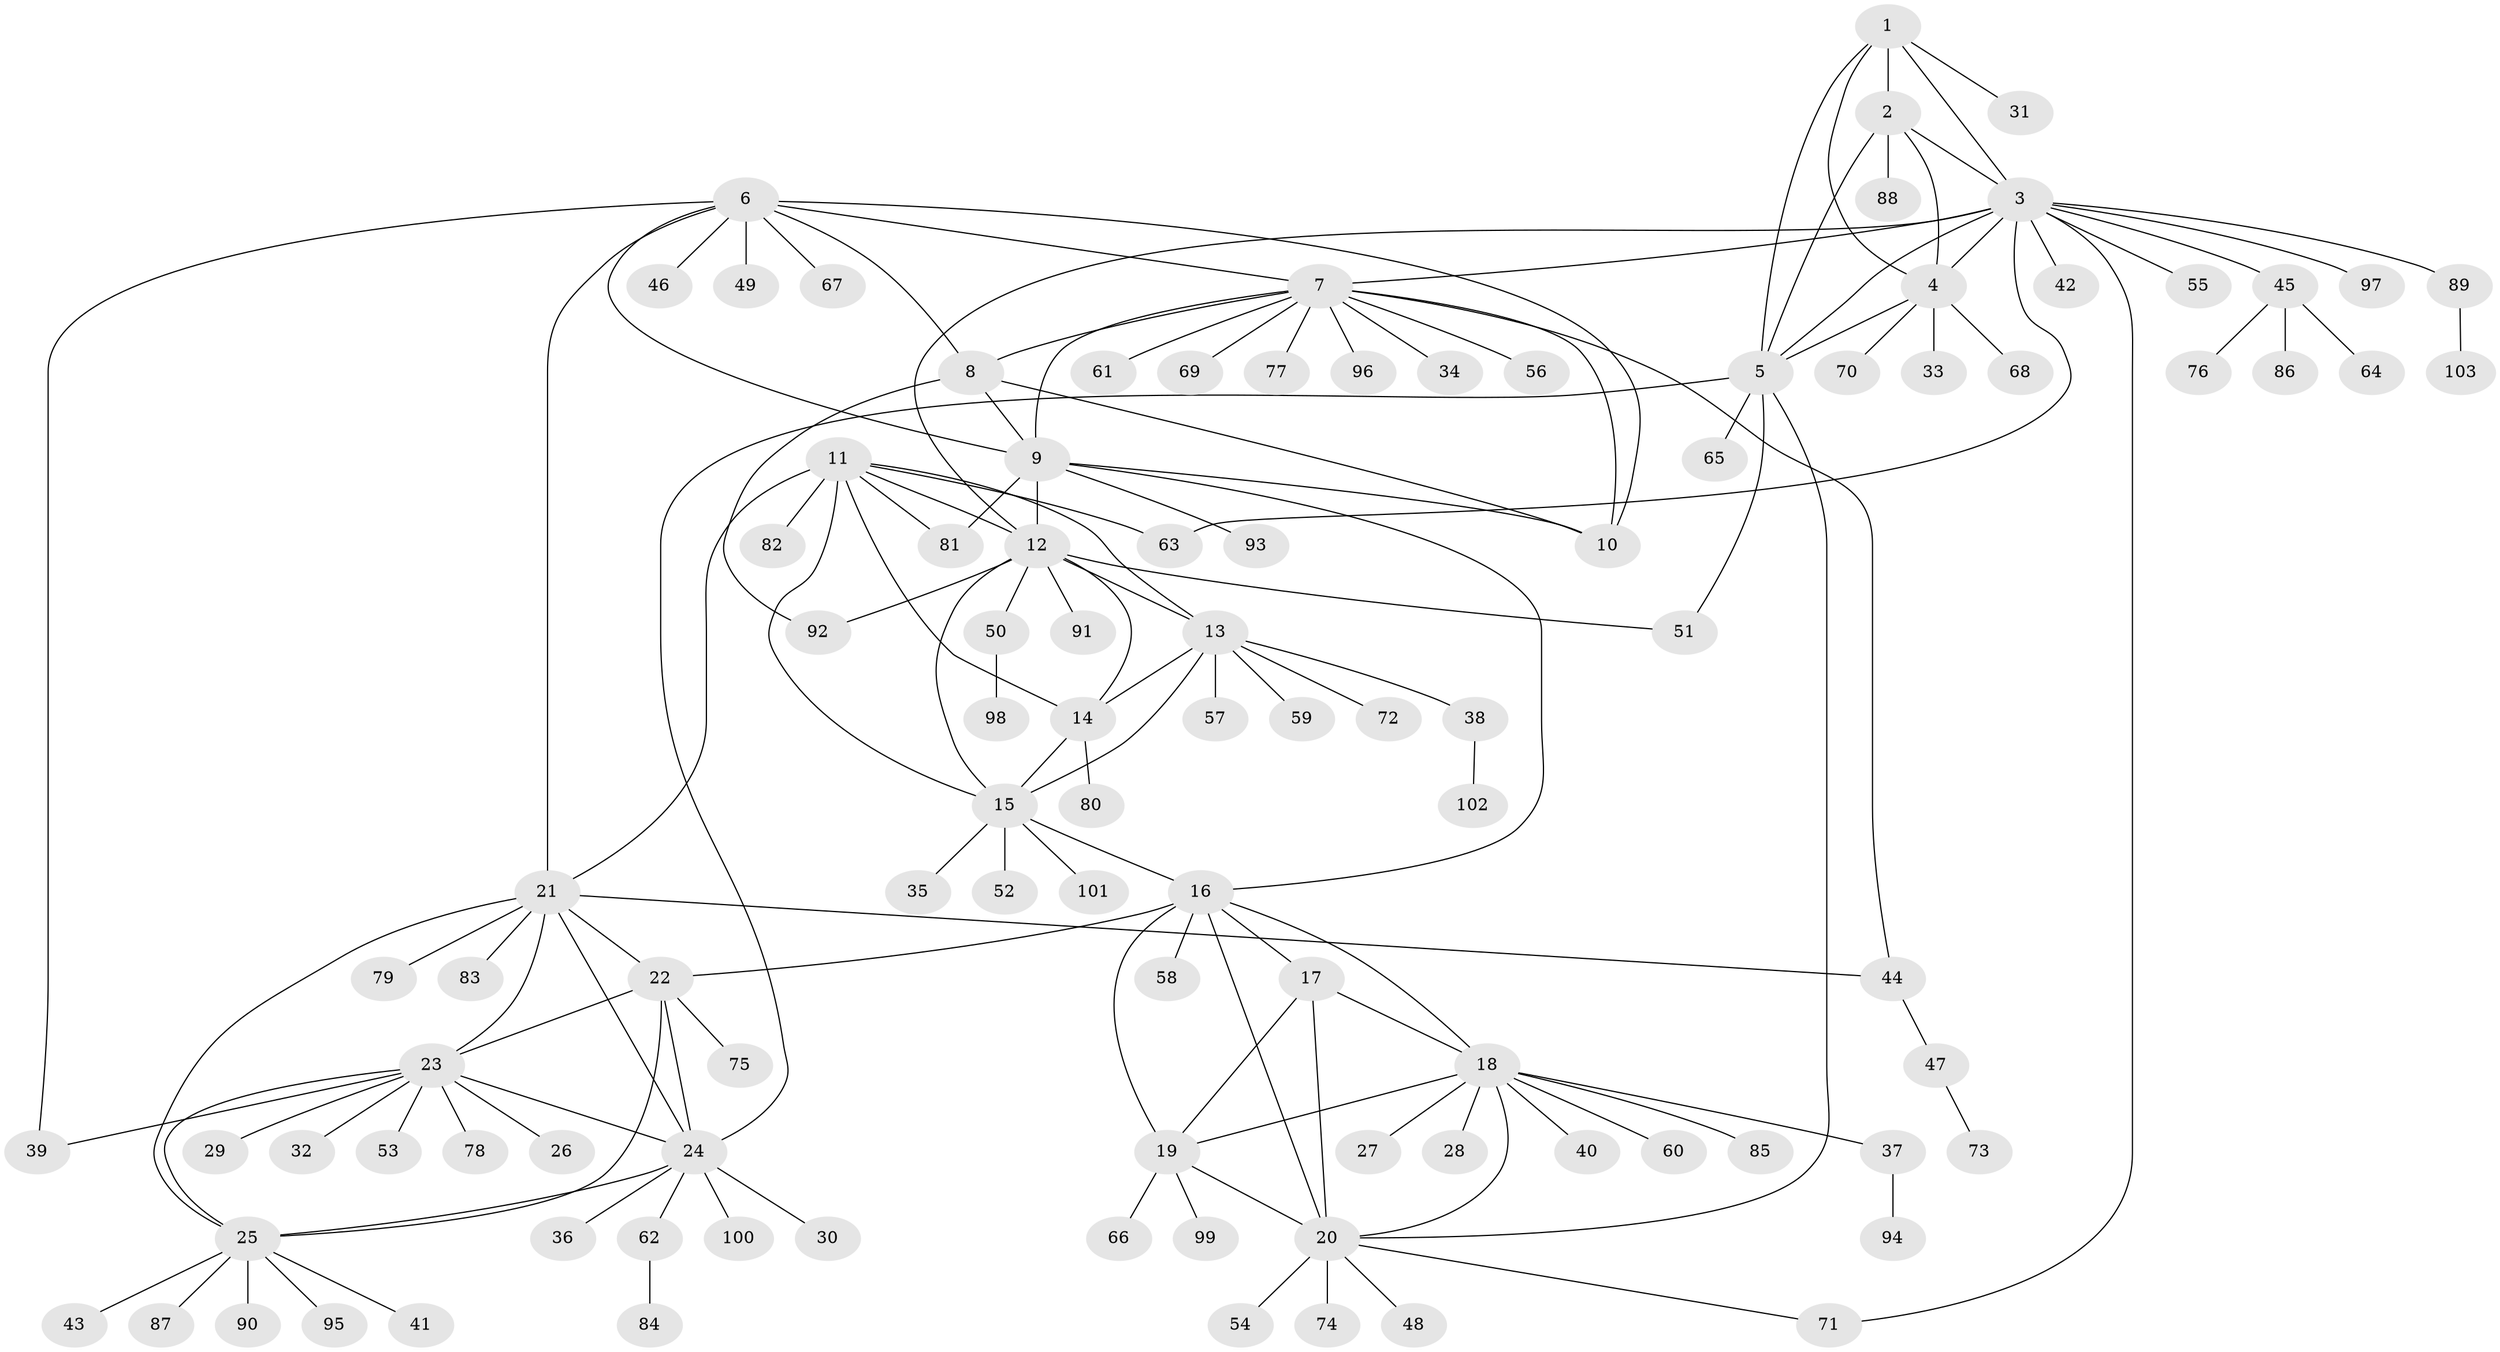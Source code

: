 // coarse degree distribution, {3: 0.027777777777777776, 2: 0.041666666666666664, 12: 0.041666666666666664, 6: 0.013888888888888888, 1: 0.8333333333333334, 13: 0.013888888888888888, 15: 0.013888888888888888, 16: 0.013888888888888888}
// Generated by graph-tools (version 1.1) at 2025/58/03/04/25 21:58:59]
// undirected, 103 vertices, 145 edges
graph export_dot {
graph [start="1"]
  node [color=gray90,style=filled];
  1;
  2;
  3;
  4;
  5;
  6;
  7;
  8;
  9;
  10;
  11;
  12;
  13;
  14;
  15;
  16;
  17;
  18;
  19;
  20;
  21;
  22;
  23;
  24;
  25;
  26;
  27;
  28;
  29;
  30;
  31;
  32;
  33;
  34;
  35;
  36;
  37;
  38;
  39;
  40;
  41;
  42;
  43;
  44;
  45;
  46;
  47;
  48;
  49;
  50;
  51;
  52;
  53;
  54;
  55;
  56;
  57;
  58;
  59;
  60;
  61;
  62;
  63;
  64;
  65;
  66;
  67;
  68;
  69;
  70;
  71;
  72;
  73;
  74;
  75;
  76;
  77;
  78;
  79;
  80;
  81;
  82;
  83;
  84;
  85;
  86;
  87;
  88;
  89;
  90;
  91;
  92;
  93;
  94;
  95;
  96;
  97;
  98;
  99;
  100;
  101;
  102;
  103;
  1 -- 2;
  1 -- 3;
  1 -- 4;
  1 -- 5;
  1 -- 31;
  2 -- 3;
  2 -- 4;
  2 -- 5;
  2 -- 88;
  3 -- 4;
  3 -- 5;
  3 -- 7;
  3 -- 12;
  3 -- 42;
  3 -- 45;
  3 -- 55;
  3 -- 63;
  3 -- 71;
  3 -- 89;
  3 -- 97;
  4 -- 5;
  4 -- 33;
  4 -- 68;
  4 -- 70;
  5 -- 20;
  5 -- 24;
  5 -- 51;
  5 -- 65;
  6 -- 7;
  6 -- 8;
  6 -- 9;
  6 -- 10;
  6 -- 21;
  6 -- 39;
  6 -- 46;
  6 -- 49;
  6 -- 67;
  7 -- 8;
  7 -- 9;
  7 -- 10;
  7 -- 34;
  7 -- 44;
  7 -- 56;
  7 -- 61;
  7 -- 69;
  7 -- 77;
  7 -- 96;
  8 -- 9;
  8 -- 10;
  8 -- 92;
  9 -- 10;
  9 -- 12;
  9 -- 16;
  9 -- 81;
  9 -- 93;
  11 -- 12;
  11 -- 13;
  11 -- 14;
  11 -- 15;
  11 -- 21;
  11 -- 63;
  11 -- 81;
  11 -- 82;
  12 -- 13;
  12 -- 14;
  12 -- 15;
  12 -- 50;
  12 -- 51;
  12 -- 91;
  12 -- 92;
  13 -- 14;
  13 -- 15;
  13 -- 38;
  13 -- 57;
  13 -- 59;
  13 -- 72;
  14 -- 15;
  14 -- 80;
  15 -- 16;
  15 -- 35;
  15 -- 52;
  15 -- 101;
  16 -- 17;
  16 -- 18;
  16 -- 19;
  16 -- 20;
  16 -- 22;
  16 -- 58;
  17 -- 18;
  17 -- 19;
  17 -- 20;
  18 -- 19;
  18 -- 20;
  18 -- 27;
  18 -- 28;
  18 -- 37;
  18 -- 40;
  18 -- 60;
  18 -- 85;
  19 -- 20;
  19 -- 66;
  19 -- 99;
  20 -- 48;
  20 -- 54;
  20 -- 71;
  20 -- 74;
  21 -- 22;
  21 -- 23;
  21 -- 24;
  21 -- 25;
  21 -- 44;
  21 -- 79;
  21 -- 83;
  22 -- 23;
  22 -- 24;
  22 -- 25;
  22 -- 75;
  23 -- 24;
  23 -- 25;
  23 -- 26;
  23 -- 29;
  23 -- 32;
  23 -- 39;
  23 -- 53;
  23 -- 78;
  24 -- 25;
  24 -- 30;
  24 -- 36;
  24 -- 62;
  24 -- 100;
  25 -- 41;
  25 -- 43;
  25 -- 87;
  25 -- 90;
  25 -- 95;
  37 -- 94;
  38 -- 102;
  44 -- 47;
  45 -- 64;
  45 -- 76;
  45 -- 86;
  47 -- 73;
  50 -- 98;
  62 -- 84;
  89 -- 103;
}
